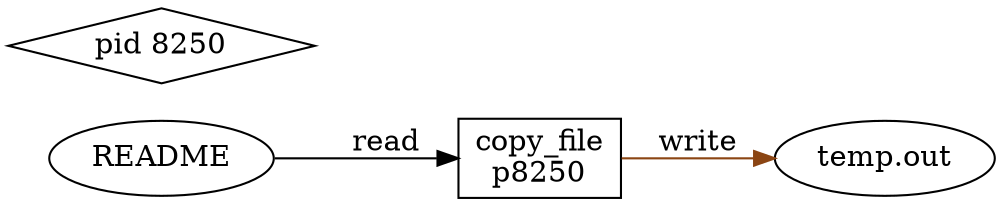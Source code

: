 strict digraph copy_file {
rankdir="LR";
"f_README" [label="README"];
"f_temp.out" [label="temp.out"];
    p_8250 [label="pid 8250", shape="diamond"];
    "p_8250_copy_file" [label="copy_file
p8250", shape="box"];
    "p_8250_copy_file" -> "f_temp.out" [label="write", color="saddlebrown"];
    p_8250 [label="pid 8250", shape="diamond"];
    "p_8250_copy_file" [label="copy_file
p8250", shape="box"];
    "f_README" -> "p_8250_copy_file" [label="read", color="black"];
    p_8250 [label="pid 8250", shape="diamond"];
    "p_8250_copy_file" [label="copy_file
p8250", shape="box"];
    "f_README" -> "p_8250_copy_file" [label="read", color="black"];
}
